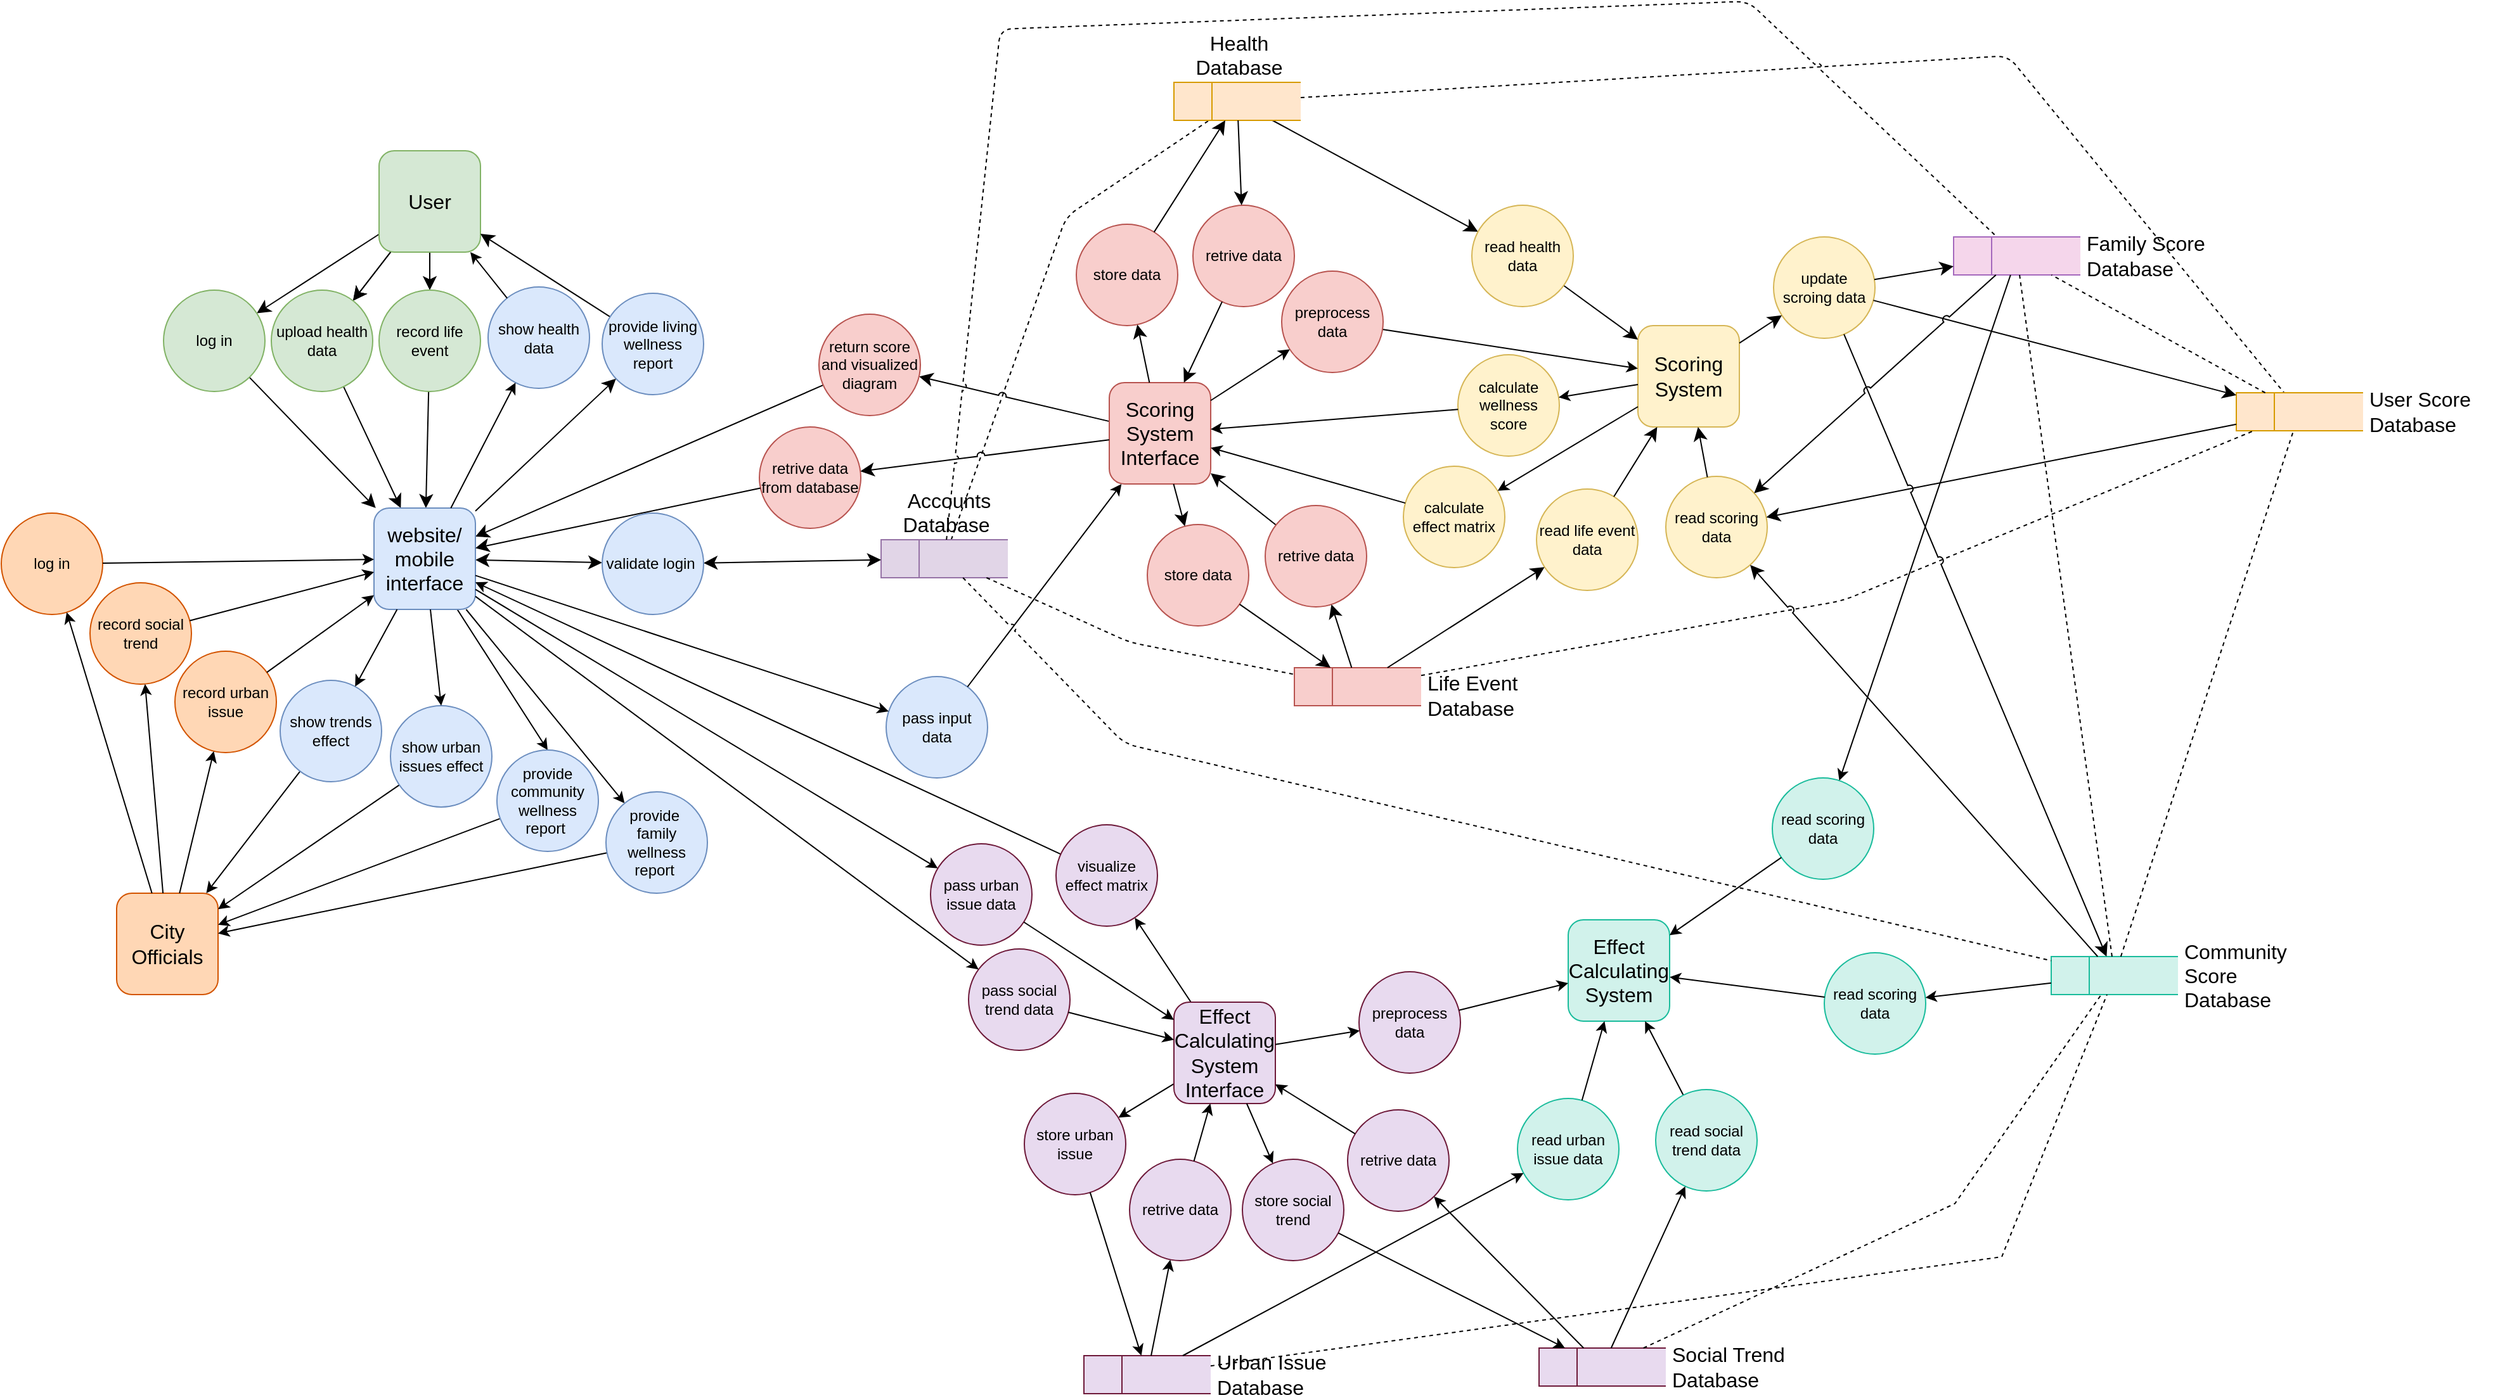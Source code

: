 <mxfile version="24.7.17" pages="2">
  <diagram name="detailed DFD" id="WVXzPFL2b05tTFR0NIl-">
    <mxGraphModel dx="1166" dy="799" grid="0" gridSize="10" guides="1" tooltips="1" connect="1" arrows="1" fold="1" page="0" pageScale="1" pageWidth="1169" pageHeight="827" math="0" shadow="0">
      <root>
        <mxCell id="0" />
        <mxCell id="1" parent="0" />
        <mxCell id="_VqTWJ9UZErcvDfO2zWc-52" style="edgeStyle=none;rounded=1;orthogonalLoop=1;jettySize=auto;html=1;fontSize=12;startSize=8;endSize=8;endArrow=none;endFill=0;dashed=1;jumpStyle=arc;" parent="1" source="_VqTWJ9UZErcvDfO2zWc-30" target="_VqTWJ9UZErcvDfO2zWc-12" edge="1">
          <mxGeometry relative="1" as="geometry">
            <Array as="points">
              <mxPoint x="515" y="124" />
            </Array>
          </mxGeometry>
        </mxCell>
        <mxCell id="_VqTWJ9UZErcvDfO2zWc-68" style="rounded=1;orthogonalLoop=1;jettySize=auto;html=1;fontSize=12;startSize=8;endSize=8;endArrow=none;endFill=0;dashed=1;jumpStyle=arc;" parent="1" source="_VqTWJ9UZErcvDfO2zWc-12" target="_VqTWJ9UZErcvDfO2zWc-22" edge="1">
          <mxGeometry relative="1" as="geometry">
            <Array as="points">
              <mxPoint x="1258" y="-3" />
            </Array>
          </mxGeometry>
        </mxCell>
        <mxCell id="_VqTWJ9UZErcvDfO2zWc-42" style="edgeStyle=none;rounded=0;orthogonalLoop=1;jettySize=auto;html=1;fontSize=12;startSize=8;endSize=8;jumpStyle=arc;" parent="1" source="_VqTWJ9UZErcvDfO2zWc-1" target="_VqTWJ9UZErcvDfO2zWc-17" edge="1">
          <mxGeometry relative="1" as="geometry" />
        </mxCell>
        <mxCell id="_VqTWJ9UZErcvDfO2zWc-44" style="edgeStyle=none;rounded=0;orthogonalLoop=1;jettySize=auto;html=1;fontSize=12;startSize=8;endSize=8;jumpStyle=arc;" parent="1" source="_VqTWJ9UZErcvDfO2zWc-1" target="_VqTWJ9UZErcvDfO2zWc-2" edge="1">
          <mxGeometry relative="1" as="geometry" />
        </mxCell>
        <mxCell id="_VqTWJ9UZErcvDfO2zWc-48" style="edgeStyle=none;rounded=0;orthogonalLoop=1;jettySize=auto;html=1;fontSize=12;startSize=8;endSize=8;jumpStyle=arc;" parent="1" source="_VqTWJ9UZErcvDfO2zWc-1" target="_VqTWJ9UZErcvDfO2zWc-6" edge="1">
          <mxGeometry relative="1" as="geometry" />
        </mxCell>
        <mxCell id="_VqTWJ9UZErcvDfO2zWc-1" value="User" style="whiteSpace=wrap;html=1;aspect=fixed;fontSize=16;rounded=1;fillColor=#d5e8d4;strokeColor=#82b366;" parent="1" vertex="1">
          <mxGeometry x="-27" y="72" width="80" height="80" as="geometry" />
        </mxCell>
        <mxCell id="_VqTWJ9UZErcvDfO2zWc-45" style="edgeStyle=none;rounded=0;orthogonalLoop=1;jettySize=auto;html=1;fontSize=12;startSize=8;endSize=8;jumpStyle=arc;" parent="1" source="_VqTWJ9UZErcvDfO2zWc-2" target="_VqTWJ9UZErcvDfO2zWc-7" edge="1">
          <mxGeometry relative="1" as="geometry" />
        </mxCell>
        <mxCell id="_VqTWJ9UZErcvDfO2zWc-37" style="edgeStyle=none;rounded=0;orthogonalLoop=1;jettySize=auto;html=1;fontSize=12;startSize=8;endSize=8;jumpStyle=arc;" parent="1" source="_VqTWJ9UZErcvDfO2zWc-3" target="_VqTWJ9UZErcvDfO2zWc-4" edge="1">
          <mxGeometry relative="1" as="geometry">
            <mxPoint x="614" y="411.844" as="sourcePoint" />
          </mxGeometry>
        </mxCell>
        <mxCell id="5QwZGKR5vgqe7Sl01Io7-19" style="rounded=0;orthogonalLoop=1;jettySize=auto;html=1;" parent="1" source="py8OLqlaI2a0QM0ZFiUc-132" target="5QwZGKR5vgqe7Sl01Io7-18" edge="1">
          <mxGeometry relative="1" as="geometry" />
        </mxCell>
        <mxCell id="_VqTWJ9UZErcvDfO2zWc-3" value="Scoring System Interface" style="whiteSpace=wrap;html=1;aspect=fixed;fontSize=16;rounded=1;fillColor=#f8cecc;strokeColor=#b85450;" parent="1" vertex="1">
          <mxGeometry x="549" y="255" width="80" height="80" as="geometry" />
        </mxCell>
        <mxCell id="_VqTWJ9UZErcvDfO2zWc-36" style="edgeStyle=none;rounded=0;orthogonalLoop=1;jettySize=auto;html=1;fontSize=12;startSize=8;endSize=8;jumpStyle=arc;" parent="1" source="_VqTWJ9UZErcvDfO2zWc-4" target="_VqTWJ9UZErcvDfO2zWc-7" edge="1">
          <mxGeometry relative="1" as="geometry" />
        </mxCell>
        <mxCell id="_VqTWJ9UZErcvDfO2zWc-4" value="return score and visualized diagram" style="ellipse;whiteSpace=wrap;html=1;aspect=fixed;fontSize=12;fillColor=#f8cecc;strokeColor=#b85450;" parent="1" vertex="1">
          <mxGeometry x="320" y="201" width="80" height="80" as="geometry" />
        </mxCell>
        <mxCell id="_VqTWJ9UZErcvDfO2zWc-46" style="edgeStyle=none;rounded=0;orthogonalLoop=1;jettySize=auto;html=1;fontSize=12;startSize=8;endSize=8;jumpStyle=arc;" parent="1" source="_VqTWJ9UZErcvDfO2zWc-5" target="_VqTWJ9UZErcvDfO2zWc-1" edge="1">
          <mxGeometry relative="1" as="geometry" />
        </mxCell>
        <mxCell id="_VqTWJ9UZErcvDfO2zWc-5" value="provide living wellness report" style="ellipse;whiteSpace=wrap;html=1;aspect=fixed;fontSize=12;fillColor=#dae8fc;strokeColor=#6c8ebf;" parent="1" vertex="1">
          <mxGeometry x="149" y="184.5" width="80" height="80" as="geometry" />
        </mxCell>
        <mxCell id="_VqTWJ9UZErcvDfO2zWc-49" style="edgeStyle=none;rounded=0;orthogonalLoop=1;jettySize=auto;html=1;fontSize=12;startSize=8;endSize=8;jumpStyle=arc;" parent="1" source="_VqTWJ9UZErcvDfO2zWc-6" target="_VqTWJ9UZErcvDfO2zWc-7" edge="1">
          <mxGeometry relative="1" as="geometry" />
        </mxCell>
        <mxCell id="_VqTWJ9UZErcvDfO2zWc-6" value="record life event" style="ellipse;whiteSpace=wrap;html=1;aspect=fixed;fontSize=12;fillColor=#d5e8d4;strokeColor=#82b366;" parent="1" vertex="1">
          <mxGeometry x="-27" y="182" width="80" height="80" as="geometry" />
        </mxCell>
        <mxCell id="_VqTWJ9UZErcvDfO2zWc-35" style="edgeStyle=none;rounded=0;orthogonalLoop=1;jettySize=auto;html=1;fontSize=12;startSize=8;endSize=8;startArrow=classic;startFill=1;jumpStyle=arc;" parent="1" source="_VqTWJ9UZErcvDfO2zWc-7" target="_VqTWJ9UZErcvDfO2zWc-31" edge="1">
          <mxGeometry relative="1" as="geometry" />
        </mxCell>
        <mxCell id="_VqTWJ9UZErcvDfO2zWc-47" style="edgeStyle=none;rounded=0;orthogonalLoop=1;jettySize=auto;html=1;fontSize=12;startSize=8;endSize=8;jumpStyle=arc;" parent="1" source="_VqTWJ9UZErcvDfO2zWc-7" target="_VqTWJ9UZErcvDfO2zWc-5" edge="1">
          <mxGeometry relative="1" as="geometry" />
        </mxCell>
        <mxCell id="5QwZGKR5vgqe7Sl01Io7-3" style="rounded=0;orthogonalLoop=1;jettySize=auto;html=1;entryX=0.5;entryY=0;entryDx=0;entryDy=0;" parent="1" source="_VqTWJ9UZErcvDfO2zWc-7" target="5QwZGKR5vgqe7Sl01Io7-2" edge="1">
          <mxGeometry relative="1" as="geometry" />
        </mxCell>
        <mxCell id="5QwZGKR5vgqe7Sl01Io7-16" style="rounded=0;orthogonalLoop=1;jettySize=auto;html=1;" parent="1" source="_VqTWJ9UZErcvDfO2zWc-7" target="5QwZGKR5vgqe7Sl01Io7-15" edge="1">
          <mxGeometry relative="1" as="geometry" />
        </mxCell>
        <mxCell id="_VqTWJ9UZErcvDfO2zWc-7" value="website/&lt;div&gt;mobile interface&lt;/div&gt;" style="whiteSpace=wrap;html=1;aspect=fixed;fontSize=16;rounded=1;fillColor=#dae8fc;strokeColor=#6c8ebf;" parent="1" vertex="1">
          <mxGeometry x="-31" y="354" width="80" height="80" as="geometry" />
        </mxCell>
        <mxCell id="_VqTWJ9UZErcvDfO2zWc-10" value="Scoring System" style="whiteSpace=wrap;html=1;aspect=fixed;fontSize=16;rounded=1;fillColor=#fff2cc;strokeColor=#d6b656;" parent="1" vertex="1">
          <mxGeometry x="966" y="210" width="80" height="80" as="geometry" />
        </mxCell>
        <mxCell id="_VqTWJ9UZErcvDfO2zWc-63" style="edgeStyle=none;rounded=0;orthogonalLoop=1;jettySize=auto;html=1;fontSize=12;startSize=8;endSize=8;jumpStyle=arc;" parent="1" source="_VqTWJ9UZErcvDfO2zWc-12" target="_VqTWJ9UZErcvDfO2zWc-61" edge="1">
          <mxGeometry relative="1" as="geometry" />
        </mxCell>
        <mxCell id="_VqTWJ9UZErcvDfO2zWc-12" value="Health Database" style="html=1;dashed=0;whiteSpace=wrap;shape=mxgraph.dfd.dataStoreID;align=center;spacingLeft=3;points=[[0,0],[0.5,0],[1,0],[0,0.5],[1,0.5],[0,1],[0.5,1],[1,1]];fontSize=16;labelPosition=center;verticalLabelPosition=top;verticalAlign=bottom;fillColor=#ffe6cc;strokeColor=#d79b00;" parent="1" vertex="1">
          <mxGeometry x="600" y="18" width="100" height="30" as="geometry" />
        </mxCell>
        <mxCell id="_VqTWJ9UZErcvDfO2zWc-43" style="edgeStyle=none;rounded=0;orthogonalLoop=1;jettySize=auto;html=1;fontSize=12;startSize=8;endSize=8;jumpStyle=arc;" parent="1" source="_VqTWJ9UZErcvDfO2zWc-17" target="_VqTWJ9UZErcvDfO2zWc-7" edge="1">
          <mxGeometry relative="1" as="geometry" />
        </mxCell>
        <mxCell id="_VqTWJ9UZErcvDfO2zWc-17" value="log in" style="ellipse;whiteSpace=wrap;html=1;aspect=fixed;fontSize=12;fillColor=#d5e8d4;strokeColor=#82b366;" parent="1" vertex="1">
          <mxGeometry x="-197" y="182" width="80" height="80" as="geometry" />
        </mxCell>
        <mxCell id="_VqTWJ9UZErcvDfO2zWc-22" value="User Score Database" style="html=1;dashed=0;whiteSpace=wrap;shape=mxgraph.dfd.dataStoreID;align=left;spacingLeft=3;points=[[0,0],[0.5,0],[1,0],[0,0.5],[1,0.5],[0,1],[0.5,1],[1,1]];fontSize=16;labelPosition=right;verticalLabelPosition=middle;verticalAlign=middle;fillColor=#ffe6cc;strokeColor=#d79b00;" parent="1" vertex="1">
          <mxGeometry x="1438" y="263" width="100" height="30" as="geometry" />
        </mxCell>
        <mxCell id="_VqTWJ9UZErcvDfO2zWc-30" value="&amp;nbsp;&lt;span style=&quot;background-color: initial;&quot;&gt;Accounts Database&lt;/span&gt;" style="html=1;dashed=0;whiteSpace=wrap;shape=mxgraph.dfd.dataStoreID;align=center;spacingLeft=3;points=[[0,0],[0.5,0],[1,0],[0,0.5],[1,0.5],[0,1],[0.5,1],[1,1]];fontSize=16;labelPosition=center;verticalLabelPosition=top;verticalAlign=bottom;fillColor=#e1d5e7;strokeColor=#9673a6;" parent="1" vertex="1">
          <mxGeometry x="369" y="379" width="100" height="30" as="geometry" />
        </mxCell>
        <mxCell id="_VqTWJ9UZErcvDfO2zWc-34" style="edgeStyle=none;rounded=0;orthogonalLoop=1;jettySize=auto;html=1;fontSize=12;startSize=8;endSize=8;startArrow=classic;startFill=1;jumpStyle=arc;" parent="1" source="_VqTWJ9UZErcvDfO2zWc-31" target="_VqTWJ9UZErcvDfO2zWc-30" edge="1">
          <mxGeometry relative="1" as="geometry" />
        </mxCell>
        <mxCell id="_VqTWJ9UZErcvDfO2zWc-31" value="validate login&amp;nbsp;" style="ellipse;whiteSpace=wrap;html=1;aspect=fixed;fontSize=12;fillColor=#dae8fc;strokeColor=#6c8ebf;" parent="1" vertex="1">
          <mxGeometry x="149" y="358" width="80" height="80" as="geometry" />
        </mxCell>
        <mxCell id="_VqTWJ9UZErcvDfO2zWc-64" style="edgeStyle=none;rounded=0;orthogonalLoop=1;jettySize=auto;html=1;fontSize=12;startSize=8;endSize=8;jumpStyle=arc;" parent="1" source="_VqTWJ9UZErcvDfO2zWc-61" target="_VqTWJ9UZErcvDfO2zWc-10" edge="1">
          <mxGeometry relative="1" as="geometry" />
        </mxCell>
        <mxCell id="_VqTWJ9UZErcvDfO2zWc-61" value="read health data" style="ellipse;whiteSpace=wrap;html=1;aspect=fixed;fontSize=12;fillColor=#fff2cc;strokeColor=#d6b656;" parent="1" vertex="1">
          <mxGeometry x="835" y="115" width="80" height="80" as="geometry" />
        </mxCell>
        <mxCell id="5QwZGKR5vgqe7Sl01Io7-1" value="City Officials" style="whiteSpace=wrap;html=1;aspect=fixed;fontSize=16;rounded=1;fillColor=#ffd7b5;strokeColor=#d35400;" parent="1" vertex="1">
          <mxGeometry x="-234" y="658" width="80" height="80" as="geometry" />
        </mxCell>
        <mxCell id="5QwZGKR5vgqe7Sl01Io7-4" style="rounded=0;orthogonalLoop=1;jettySize=auto;html=1;" parent="1" source="5QwZGKR5vgqe7Sl01Io7-2" target="5QwZGKR5vgqe7Sl01Io7-1" edge="1">
          <mxGeometry relative="1" as="geometry" />
        </mxCell>
        <mxCell id="5QwZGKR5vgqe7Sl01Io7-2" value="provide community wellness report&amp;nbsp;" style="ellipse;whiteSpace=wrap;html=1;aspect=fixed;fontSize=12;fillColor=#dae8fc;strokeColor=#6c8ebf;" parent="1" vertex="1">
          <mxGeometry x="66" y="545" width="80" height="80" as="geometry" />
        </mxCell>
        <mxCell id="5QwZGKR5vgqe7Sl01Io7-10" style="rounded=0;orthogonalLoop=1;jettySize=auto;html=1;" parent="1" source="5QwZGKR5vgqe7Sl01Io7-5" target="5QwZGKR5vgqe7Sl01Io7-1" edge="1">
          <mxGeometry relative="1" as="geometry" />
        </mxCell>
        <mxCell id="5QwZGKR5vgqe7Sl01Io7-5" value="show urban issues effect" style="ellipse;whiteSpace=wrap;html=1;aspect=fixed;fontSize=12;fillColor=#dae8fc;strokeColor=#6c8ebf;" parent="1" vertex="1">
          <mxGeometry x="-18" y="510" width="80" height="80" as="geometry" />
        </mxCell>
        <mxCell id="5QwZGKR5vgqe7Sl01Io7-9" style="rounded=0;orthogonalLoop=1;jettySize=auto;html=1;" parent="1" source="5QwZGKR5vgqe7Sl01Io7-6" target="5QwZGKR5vgqe7Sl01Io7-1" edge="1">
          <mxGeometry relative="1" as="geometry" />
        </mxCell>
        <mxCell id="5QwZGKR5vgqe7Sl01Io7-6" value="show trends effect" style="ellipse;whiteSpace=wrap;html=1;aspect=fixed;fontSize=12;fillColor=#dae8fc;strokeColor=#6c8ebf;" parent="1" vertex="1">
          <mxGeometry x="-105" y="490" width="80" height="80" as="geometry" />
        </mxCell>
        <mxCell id="5QwZGKR5vgqe7Sl01Io7-7" style="rounded=0;orthogonalLoop=1;jettySize=auto;html=1;" parent="1" source="_VqTWJ9UZErcvDfO2zWc-7" target="5QwZGKR5vgqe7Sl01Io7-6" edge="1">
          <mxGeometry relative="1" as="geometry">
            <mxPoint x="198" y="568" as="targetPoint" />
          </mxGeometry>
        </mxCell>
        <mxCell id="5QwZGKR5vgqe7Sl01Io7-8" style="rounded=0;orthogonalLoop=1;jettySize=auto;html=1;entryX=0.5;entryY=0;entryDx=0;entryDy=0;" parent="1" source="_VqTWJ9UZErcvDfO2zWc-7" target="5QwZGKR5vgqe7Sl01Io7-5" edge="1">
          <mxGeometry relative="1" as="geometry" />
        </mxCell>
        <mxCell id="5QwZGKR5vgqe7Sl01Io7-11" value="show health data" style="ellipse;whiteSpace=wrap;html=1;aspect=fixed;fontSize=12;fillColor=#dae8fc;strokeColor=#6c8ebf;" parent="1" vertex="1">
          <mxGeometry x="59" y="179.5" width="80" height="80" as="geometry" />
        </mxCell>
        <mxCell id="5QwZGKR5vgqe7Sl01Io7-12" style="rounded=0;orthogonalLoop=1;jettySize=auto;html=1;" parent="1" source="_VqTWJ9UZErcvDfO2zWc-7" target="5QwZGKR5vgqe7Sl01Io7-11" edge="1">
          <mxGeometry relative="1" as="geometry" />
        </mxCell>
        <mxCell id="5QwZGKR5vgqe7Sl01Io7-13" style="rounded=0;orthogonalLoop=1;jettySize=auto;html=1;" parent="1" source="5QwZGKR5vgqe7Sl01Io7-11" target="_VqTWJ9UZErcvDfO2zWc-1" edge="1">
          <mxGeometry relative="1" as="geometry" />
        </mxCell>
        <mxCell id="5QwZGKR5vgqe7Sl01Io7-17" style="rounded=0;orthogonalLoop=1;jettySize=auto;html=1;" parent="1" source="5QwZGKR5vgqe7Sl01Io7-15" target="5QwZGKR5vgqe7Sl01Io7-1" edge="1">
          <mxGeometry relative="1" as="geometry" />
        </mxCell>
        <mxCell id="5QwZGKR5vgqe7Sl01Io7-15" value="provide&amp;nbsp;&lt;div&gt;family wellness report&amp;nbsp;&lt;/div&gt;" style="ellipse;whiteSpace=wrap;html=1;aspect=fixed;fontSize=12;fillColor=#dae8fc;strokeColor=#6c8ebf;" parent="1" vertex="1">
          <mxGeometry x="152" y="578" width="80" height="80" as="geometry" />
        </mxCell>
        <mxCell id="5QwZGKR5vgqe7Sl01Io7-20" style="rounded=0;orthogonalLoop=1;jettySize=auto;html=1;" parent="1" source="5QwZGKR5vgqe7Sl01Io7-18" target="_VqTWJ9UZErcvDfO2zWc-7" edge="1">
          <mxGeometry relative="1" as="geometry" />
        </mxCell>
        <mxCell id="5QwZGKR5vgqe7Sl01Io7-18" value="visualize effect matrix" style="ellipse;whiteSpace=wrap;html=1;aspect=fixed;fontSize=12;fillColor=#e8daef;strokeColor=#6e1a3a;" parent="1" vertex="1">
          <mxGeometry x="507" y="604" width="80" height="80" as="geometry" />
        </mxCell>
        <mxCell id="py8OLqlaI2a0QM0ZFiUc-1" value="Life Event Database" style="html=1;dashed=0;whiteSpace=wrap;shape=mxgraph.dfd.dataStoreID;align=left;spacingLeft=3;points=[[0,0],[0.5,0],[1,0],[0,0.5],[1,0.5],[0,1],[0.5,1],[1,1]];fontSize=16;labelPosition=right;verticalLabelPosition=middle;verticalAlign=middlefillColor=#f8cecc;fillColor=#f8cecc;strokeColor=#b85450;" vertex="1" parent="1">
          <mxGeometry x="695" y="480" width="100" height="30" as="geometry" />
        </mxCell>
        <mxCell id="py8OLqlaI2a0QM0ZFiUc-5" value="read life event data" style="ellipse;whiteSpace=wrap;html=1;aspect=fixed;fontSize=12;fillColor=#fff2cc;strokeColor=#d6b656;" vertex="1" parent="1">
          <mxGeometry x="886" y="339" width="80" height="80" as="geometry" />
        </mxCell>
        <mxCell id="py8OLqlaI2a0QM0ZFiUc-10" style="rounded=1;orthogonalLoop=1;jettySize=auto;html=1;fontSize=12;startSize=8;endSize=8;endArrow=none;endFill=0;dashed=1;jumpStyle=arc;" edge="1" parent="1" source="py8OLqlaI2a0QM0ZFiUc-1" target="_VqTWJ9UZErcvDfO2zWc-22">
          <mxGeometry relative="1" as="geometry">
            <mxPoint x="473" y="68" as="sourcePoint" />
            <mxPoint x="1057" y="132" as="targetPoint" />
            <Array as="points">
              <mxPoint x="1128" y="427" />
            </Array>
          </mxGeometry>
        </mxCell>
        <mxCell id="py8OLqlaI2a0QM0ZFiUc-13" style="edgeStyle=none;rounded=1;orthogonalLoop=1;jettySize=auto;html=1;fontSize=12;startSize=8;endSize=8;endArrow=none;endFill=0;dashed=1;jumpStyle=arc;" edge="1" parent="1" source="_VqTWJ9UZErcvDfO2zWc-30" target="py8OLqlaI2a0QM0ZFiUc-1">
          <mxGeometry relative="1" as="geometry">
            <mxPoint x="577" y="288" as="sourcePoint" />
            <mxPoint x="732" y="223" as="targetPoint" />
            <Array as="points">
              <mxPoint x="565" y="460" />
            </Array>
          </mxGeometry>
        </mxCell>
        <mxCell id="py8OLqlaI2a0QM0ZFiUc-20" style="rounded=0;orthogonalLoop=1;jettySize=auto;html=1;" edge="1" parent="1" source="py8OLqlaI2a0QM0ZFiUc-18" target="_VqTWJ9UZErcvDfO2zWc-10">
          <mxGeometry relative="1" as="geometry">
            <mxPoint x="877" y="299.901" as="targetPoint" />
          </mxGeometry>
        </mxCell>
        <mxCell id="py8OLqlaI2a0QM0ZFiUc-18" value="preprocess data" style="ellipse;whiteSpace=wrap;html=1;aspect=fixed;fontSize=12;fillColor=#f8cecc;strokeColor=#b85450;" vertex="1" parent="1">
          <mxGeometry x="685" y="167" width="80" height="80" as="geometry" />
        </mxCell>
        <mxCell id="py8OLqlaI2a0QM0ZFiUc-19" style="rounded=0;orthogonalLoop=1;jettySize=auto;html=1;" edge="1" parent="1" source="_VqTWJ9UZErcvDfO2zWc-3" target="py8OLqlaI2a0QM0ZFiUc-18">
          <mxGeometry relative="1" as="geometry">
            <mxPoint x="794" y="178" as="sourcePoint" />
            <mxPoint x="1204" y="444" as="targetPoint" />
          </mxGeometry>
        </mxCell>
        <mxCell id="py8OLqlaI2a0QM0ZFiUc-26" style="edgeStyle=none;rounded=0;orthogonalLoop=1;jettySize=auto;html=1;fontSize=12;startSize=8;endSize=8;jumpStyle=arc;" edge="1" parent="1" source="py8OLqlaI2a0QM0ZFiUc-1" target="py8OLqlaI2a0QM0ZFiUc-5">
          <mxGeometry relative="1" as="geometry">
            <mxPoint x="1008" y="58" as="sourcePoint" />
            <mxPoint x="1090" y="232" as="targetPoint" />
          </mxGeometry>
        </mxCell>
        <mxCell id="py8OLqlaI2a0QM0ZFiUc-27" style="edgeStyle=none;rounded=0;orthogonalLoop=1;jettySize=auto;html=1;fontSize=12;startSize=8;endSize=8;jumpStyle=arc;" edge="1" parent="1" source="py8OLqlaI2a0QM0ZFiUc-5" target="_VqTWJ9UZErcvDfO2zWc-10">
          <mxGeometry relative="1" as="geometry">
            <mxPoint x="900" y="47" as="sourcePoint" />
            <mxPoint x="1072" y="232" as="targetPoint" />
          </mxGeometry>
        </mxCell>
        <mxCell id="py8OLqlaI2a0QM0ZFiUc-29" value="calculate&lt;div&gt;wellness score&lt;/div&gt;" style="ellipse;whiteSpace=wrap;html=1;aspect=fixed;fontSize=12;fillColor=#fff2cc;strokeColor=#d6b656;" vertex="1" parent="1">
          <mxGeometry x="824" y="233" width="80" height="80" as="geometry" />
        </mxCell>
        <mxCell id="py8OLqlaI2a0QM0ZFiUc-30" value="calculate effect matrix" style="ellipse;whiteSpace=wrap;html=1;aspect=fixed;fontSize=12;fillColor=#fff2cc;strokeColor=#d6b656;" vertex="1" parent="1">
          <mxGeometry x="781" y="321" width="80" height="80" as="geometry" />
        </mxCell>
        <mxCell id="py8OLqlaI2a0QM0ZFiUc-38" style="rounded=0;orthogonalLoop=1;jettySize=auto;html=1;" edge="1" parent="1" source="_VqTWJ9UZErcvDfO2zWc-10" target="py8OLqlaI2a0QM0ZFiUc-30">
          <mxGeometry relative="1" as="geometry">
            <mxPoint x="1039" y="362" as="sourcePoint" />
            <mxPoint x="977" y="350" as="targetPoint" />
          </mxGeometry>
        </mxCell>
        <mxCell id="py8OLqlaI2a0QM0ZFiUc-39" style="rounded=0;orthogonalLoop=1;jettySize=auto;html=1;" edge="1" parent="1" source="_VqTWJ9UZErcvDfO2zWc-10" target="py8OLqlaI2a0QM0ZFiUc-29">
          <mxGeometry relative="1" as="geometry">
            <mxPoint x="1183" y="353" as="sourcePoint" />
            <mxPoint x="1099" y="421" as="targetPoint" />
          </mxGeometry>
        </mxCell>
        <mxCell id="py8OLqlaI2a0QM0ZFiUc-41" style="edgeStyle=none;rounded=0;orthogonalLoop=1;jettySize=auto;html=1;fontSize=12;startSize=8;endSize=8;jumpStyle=arc;" edge="1" parent="1" source="py8OLqlaI2a0QM0ZFiUc-71" target="_VqTWJ9UZErcvDfO2zWc-3">
          <mxGeometry relative="1" as="geometry">
            <mxPoint x="796" y="88" as="sourcePoint" />
            <mxPoint x="968" y="59" as="targetPoint" />
          </mxGeometry>
        </mxCell>
        <mxCell id="py8OLqlaI2a0QM0ZFiUc-44" value="retrive data from database" style="ellipse;whiteSpace=wrap;html=1;aspect=fixed;fontSize=12;fillColor=#f8cecc;strokeColor=#b85450;" vertex="1" parent="1">
          <mxGeometry x="273" y="290" width="80" height="80" as="geometry" />
        </mxCell>
        <mxCell id="py8OLqlaI2a0QM0ZFiUc-46" style="edgeStyle=none;rounded=0;orthogonalLoop=1;jettySize=auto;html=1;fontSize=12;startSize=8;endSize=8;jumpStyle=arc;" edge="1" parent="1" source="_VqTWJ9UZErcvDfO2zWc-3" target="py8OLqlaI2a0QM0ZFiUc-44">
          <mxGeometry relative="1" as="geometry">
            <mxPoint x="632.989" y="390" as="sourcePoint" />
            <mxPoint x="571" y="408" as="targetPoint" />
          </mxGeometry>
        </mxCell>
        <mxCell id="py8OLqlaI2a0QM0ZFiUc-47" style="edgeStyle=none;rounded=0;orthogonalLoop=1;jettySize=auto;html=1;fontSize=12;startSize=8;endSize=8;jumpStyle=arc;" edge="1" parent="1" source="py8OLqlaI2a0QM0ZFiUc-44" target="_VqTWJ9UZErcvDfO2zWc-7">
          <mxGeometry relative="1" as="geometry">
            <mxPoint x="602" y="443" as="sourcePoint" />
            <mxPoint x="581" y="395" as="targetPoint" />
          </mxGeometry>
        </mxCell>
        <mxCell id="py8OLqlaI2a0QM0ZFiUc-55" value="pass input data" style="ellipse;whiteSpace=wrap;html=1;aspect=fixed;fontSize=12;fillColor=#dae8fc;strokeColor=#6c8ebf;" vertex="1" parent="1">
          <mxGeometry x="373" y="487" width="80" height="80" as="geometry" />
        </mxCell>
        <mxCell id="py8OLqlaI2a0QM0ZFiUc-56" style="rounded=0;orthogonalLoop=1;jettySize=auto;html=1;" edge="1" parent="1" source="_VqTWJ9UZErcvDfO2zWc-7" target="py8OLqlaI2a0QM0ZFiUc-55">
          <mxGeometry relative="1" as="geometry">
            <mxPoint x="17" y="466" as="sourcePoint" />
            <mxPoint x="-2" y="683" as="targetPoint" />
          </mxGeometry>
        </mxCell>
        <mxCell id="py8OLqlaI2a0QM0ZFiUc-57" style="rounded=0;orthogonalLoop=1;jettySize=auto;html=1;" edge="1" parent="1" source="py8OLqlaI2a0QM0ZFiUc-55" target="_VqTWJ9UZErcvDfO2zWc-3">
          <mxGeometry relative="1" as="geometry">
            <mxPoint x="373" y="618" as="sourcePoint" />
            <mxPoint x="280" y="535" as="targetPoint" />
          </mxGeometry>
        </mxCell>
        <mxCell id="py8OLqlaI2a0QM0ZFiUc-60" value="read scoring data" style="ellipse;whiteSpace=wrap;html=1;aspect=fixed;fontSize=12;fillColor=#fff2cc;strokeColor=#d6b656;" vertex="1" parent="1">
          <mxGeometry x="988" y="329" width="80" height="80" as="geometry" />
        </mxCell>
        <mxCell id="py8OLqlaI2a0QM0ZFiUc-62" value="store data" style="ellipse;whiteSpace=wrap;html=1;aspect=fixed;fontSize=12;fillColor=#f8cecc;strokeColor=#b85450;" vertex="1" parent="1">
          <mxGeometry x="579" y="367" width="80" height="80" as="geometry" />
        </mxCell>
        <mxCell id="py8OLqlaI2a0QM0ZFiUc-63" style="edgeStyle=none;rounded=0;orthogonalLoop=1;jettySize=auto;html=1;fontSize=12;startSize=8;endSize=8;jumpStyle=arc;" edge="1" parent="1" source="_VqTWJ9UZErcvDfO2zWc-3" target="py8OLqlaI2a0QM0ZFiUc-62">
          <mxGeometry relative="1" as="geometry">
            <mxPoint x="860" y="26" as="sourcePoint" />
            <mxPoint x="631" y="243" as="targetPoint" />
          </mxGeometry>
        </mxCell>
        <mxCell id="py8OLqlaI2a0QM0ZFiUc-64" value="store data" style="ellipse;whiteSpace=wrap;html=1;aspect=fixed;fontSize=12;fillColor=#f8cecc;strokeColor=#b85450;" vertex="1" parent="1">
          <mxGeometry x="523" y="130" width="80" height="80" as="geometry" />
        </mxCell>
        <mxCell id="py8OLqlaI2a0QM0ZFiUc-65" style="edgeStyle=none;rounded=0;orthogonalLoop=1;jettySize=auto;html=1;fontSize=12;startSize=8;endSize=8;jumpStyle=arc;" edge="1" parent="1" source="_VqTWJ9UZErcvDfO2zWc-3" target="py8OLqlaI2a0QM0ZFiUc-64">
          <mxGeometry relative="1" as="geometry">
            <mxPoint x="625" y="321" as="sourcePoint" />
            <mxPoint x="762" y="482" as="targetPoint" />
          </mxGeometry>
        </mxCell>
        <mxCell id="py8OLqlaI2a0QM0ZFiUc-67" style="edgeStyle=none;rounded=0;orthogonalLoop=1;jettySize=auto;html=1;fontSize=12;startSize=8;endSize=8;jumpStyle=arc;" edge="1" parent="1" source="py8OLqlaI2a0QM0ZFiUc-64" target="_VqTWJ9UZErcvDfO2zWc-12">
          <mxGeometry relative="1" as="geometry">
            <mxPoint x="631" y="258" as="sourcePoint" />
            <mxPoint x="771" y="175" as="targetPoint" />
          </mxGeometry>
        </mxCell>
        <mxCell id="py8OLqlaI2a0QM0ZFiUc-68" value="retrive data" style="ellipse;whiteSpace=wrap;html=1;aspect=fixed;fontSize=12;fillColor=#f8cecc;strokeColor=#b85450;" vertex="1" parent="1">
          <mxGeometry x="615" y="115" width="80" height="80" as="geometry" />
        </mxCell>
        <mxCell id="py8OLqlaI2a0QM0ZFiUc-69" style="edgeStyle=none;rounded=0;orthogonalLoop=1;jettySize=auto;html=1;fontSize=12;startSize=8;endSize=8;jumpStyle=arc;" edge="1" parent="1" source="py8OLqlaI2a0QM0ZFiUc-68" target="_VqTWJ9UZErcvDfO2zWc-3">
          <mxGeometry relative="1" as="geometry">
            <mxPoint x="601" y="241" as="sourcePoint" />
            <mxPoint x="841" y="167" as="targetPoint" />
          </mxGeometry>
        </mxCell>
        <mxCell id="py8OLqlaI2a0QM0ZFiUc-70" style="edgeStyle=none;rounded=0;orthogonalLoop=1;jettySize=auto;html=1;fontSize=12;startSize=8;endSize=8;jumpStyle=arc;" edge="1" parent="1" source="_VqTWJ9UZErcvDfO2zWc-12" target="py8OLqlaI2a0QM0ZFiUc-68">
          <mxGeometry relative="1" as="geometry">
            <mxPoint x="684" y="198" as="sourcePoint" />
            <mxPoint x="862" y="136" as="targetPoint" />
          </mxGeometry>
        </mxCell>
        <mxCell id="py8OLqlaI2a0QM0ZFiUc-71" value="retrive data" style="ellipse;whiteSpace=wrap;html=1;aspect=fixed;fontSize=12;fillColor=#f8cecc;strokeColor=#b85450;" vertex="1" parent="1">
          <mxGeometry x="672" y="352" width="80" height="80" as="geometry" />
        </mxCell>
        <mxCell id="py8OLqlaI2a0QM0ZFiUc-72" style="edgeStyle=none;rounded=0;orthogonalLoop=1;jettySize=auto;html=1;fontSize=12;startSize=8;endSize=8;jumpStyle=arc;" edge="1" parent="1" source="py8OLqlaI2a0QM0ZFiUc-62" target="py8OLqlaI2a0QM0ZFiUc-1">
          <mxGeometry relative="1" as="geometry">
            <mxPoint x="595" y="321" as="sourcePoint" />
            <mxPoint x="618" y="520" as="targetPoint" />
          </mxGeometry>
        </mxCell>
        <mxCell id="py8OLqlaI2a0QM0ZFiUc-73" style="edgeStyle=none;rounded=0;orthogonalLoop=1;jettySize=auto;html=1;fontSize=12;startSize=8;endSize=8;jumpStyle=arc;" edge="1" parent="1" source="py8OLqlaI2a0QM0ZFiUc-1" target="py8OLqlaI2a0QM0ZFiUc-71">
          <mxGeometry relative="1" as="geometry">
            <mxPoint x="798" y="475" as="sourcePoint" />
            <mxPoint x="618" y="520" as="targetPoint" />
          </mxGeometry>
        </mxCell>
        <mxCell id="py8OLqlaI2a0QM0ZFiUc-74" style="rounded=0;orthogonalLoop=1;jettySize=auto;html=1;" edge="1" parent="1" source="py8OLqlaI2a0QM0ZFiUc-30" target="_VqTWJ9UZErcvDfO2zWc-3">
          <mxGeometry relative="1" as="geometry">
            <mxPoint x="955" y="289" as="sourcePoint" />
            <mxPoint x="815" y="352" as="targetPoint" />
          </mxGeometry>
        </mxCell>
        <mxCell id="py8OLqlaI2a0QM0ZFiUc-75" style="rounded=0;orthogonalLoop=1;jettySize=auto;html=1;" edge="1" parent="1" source="py8OLqlaI2a0QM0ZFiUc-29" target="_VqTWJ9UZErcvDfO2zWc-3">
          <mxGeometry relative="1" as="geometry">
            <mxPoint x="965" y="299" as="sourcePoint" />
            <mxPoint x="825" y="362" as="targetPoint" />
          </mxGeometry>
        </mxCell>
        <mxCell id="py8OLqlaI2a0QM0ZFiUc-76" value="update scroing data" style="ellipse;whiteSpace=wrap;html=1;aspect=fixed;fontSize=12;fillColor=#fff2cc;strokeColor=#d6b656;" vertex="1" parent="1">
          <mxGeometry x="1073" y="140" width="80" height="80" as="geometry" />
        </mxCell>
        <mxCell id="py8OLqlaI2a0QM0ZFiUc-77" style="edgeStyle=none;rounded=0;orthogonalLoop=1;jettySize=auto;html=1;fontSize=12;startSize=8;endSize=8;jumpStyle=arc;" edge="1" parent="1" source="py8OLqlaI2a0QM0ZFiUc-60" target="_VqTWJ9UZErcvDfO2zWc-10">
          <mxGeometry relative="1" as="geometry">
            <mxPoint x="979" y="375" as="sourcePoint" />
            <mxPoint x="955" y="309" as="targetPoint" />
          </mxGeometry>
        </mxCell>
        <mxCell id="py8OLqlaI2a0QM0ZFiUc-79" style="edgeStyle=none;rounded=0;orthogonalLoop=1;jettySize=auto;html=1;fontSize=12;startSize=8;endSize=8;jumpStyle=arc;" edge="1" parent="1" source="py8OLqlaI2a0QM0ZFiUc-76" target="_VqTWJ9UZErcvDfO2zWc-22">
          <mxGeometry relative="1" as="geometry">
            <mxPoint x="1170" y="356" as="sourcePoint" />
            <mxPoint x="1419" y="326" as="targetPoint" />
          </mxGeometry>
        </mxCell>
        <mxCell id="py8OLqlaI2a0QM0ZFiUc-78" style="edgeStyle=none;rounded=0;orthogonalLoop=1;jettySize=auto;html=1;fontSize=12;startSize=8;endSize=8;jumpStyle=arc;" edge="1" parent="1" source="_VqTWJ9UZErcvDfO2zWc-22" target="py8OLqlaI2a0QM0ZFiUc-60">
          <mxGeometry relative="1" as="geometry">
            <mxPoint x="1133" y="363" as="sourcePoint" />
            <mxPoint x="1306" y="310" as="targetPoint" />
          </mxGeometry>
        </mxCell>
        <mxCell id="py8OLqlaI2a0QM0ZFiUc-81" style="edgeStyle=none;rounded=0;orthogonalLoop=1;jettySize=auto;html=1;fontSize=12;startSize=8;endSize=8;jumpStyle=arc;" edge="1" parent="1" source="_VqTWJ9UZErcvDfO2zWc-10" target="py8OLqlaI2a0QM0ZFiUc-76">
          <mxGeometry relative="1" as="geometry">
            <mxPoint x="1035" y="298" as="sourcePoint" />
            <mxPoint x="1097" y="339" as="targetPoint" />
          </mxGeometry>
        </mxCell>
        <mxCell id="py8OLqlaI2a0QM0ZFiUc-82" value="" style="edgeStyle=none;rounded=0;orthogonalLoop=1;jettySize=auto;html=1;fontSize=12;startSize=8;endSize=8;jumpStyle=arc;" edge="1" parent="1" source="_VqTWJ9UZErcvDfO2zWc-1" target="_VqTWJ9UZErcvDfO2zWc-2">
          <mxGeometry relative="1" as="geometry">
            <mxPoint x="-16" y="152" as="sourcePoint" />
            <mxPoint x="-167" y="361" as="targetPoint" />
          </mxGeometry>
        </mxCell>
        <mxCell id="_VqTWJ9UZErcvDfO2zWc-2" value="upload health data" style="ellipse;whiteSpace=wrap;html=1;aspect=fixed;fontSize=12;fillColor=#d5e8d4;strokeColor=#82b366;" parent="1" vertex="1">
          <mxGeometry x="-112" y="182" width="80" height="80" as="geometry" />
        </mxCell>
        <mxCell id="py8OLqlaI2a0QM0ZFiUc-83" value="Family Score Database" style="html=1;dashed=0;whiteSpace=wrap;shape=mxgraph.dfd.dataStoreID;align=left;spacingLeft=3;points=[[0,0],[0.5,0],[1,0],[0,0.5],[1,0.5],[0,1],[0.5,1],[1,1]];fontSize=16;labelPosition=right;verticalLabelPosition=middle;verticalAlign=middle;fillColor=#f5d6eb;strokeColor=#a569bd;" vertex="1" parent="1">
          <mxGeometry x="1215" y="140" width="100" height="30" as="geometry" />
        </mxCell>
        <mxCell id="py8OLqlaI2a0QM0ZFiUc-84" value="Community Score Database" style="html=1;dashed=0;whiteSpace=wrap;shape=mxgraph.dfd.dataStoreID;align=left;spacingLeft=3;points=[[0,0],[0.5,0],[1,0],[0,0.5],[1,0.5],[0,1],[0.5,1],[1,1]];fontSize=16;labelPosition=right;verticalLabelPosition=middle;verticalAlign=middle;fillColor=#d1f2eb;strokeColor=#1abc9c;" vertex="1" parent="1">
          <mxGeometry x="1292" y="708" width="100" height="30" as="geometry" />
        </mxCell>
        <mxCell id="py8OLqlaI2a0QM0ZFiUc-86" style="edgeStyle=none;rounded=1;orthogonalLoop=1;jettySize=auto;html=1;fontSize=12;startSize=8;endSize=8;endArrow=none;endFill=0;dashed=1;jumpStyle=arc;" edge="1" parent="1" source="_VqTWJ9UZErcvDfO2zWc-30" target="py8OLqlaI2a0QM0ZFiUc-83">
          <mxGeometry relative="1" as="geometry">
            <mxPoint x="477" y="460" as="sourcePoint" />
            <mxPoint x="669" y="682" as="targetPoint" />
            <Array as="points">
              <mxPoint x="463" y="-24" />
              <mxPoint x="1053" y="-46" />
            </Array>
          </mxGeometry>
        </mxCell>
        <mxCell id="py8OLqlaI2a0QM0ZFiUc-85" style="edgeStyle=none;rounded=1;orthogonalLoop=1;jettySize=auto;html=1;fontSize=12;startSize=8;endSize=8;endArrow=none;endFill=0;dashed=1;jumpStyle=arc;" edge="1" parent="1" source="_VqTWJ9UZErcvDfO2zWc-30" target="py8OLqlaI2a0QM0ZFiUc-84">
          <mxGeometry relative="1" as="geometry">
            <mxPoint x="475" y="460" as="sourcePoint" />
            <mxPoint x="526" y="720" as="targetPoint" />
            <Array as="points">
              <mxPoint x="561" y="540" />
            </Array>
          </mxGeometry>
        </mxCell>
        <mxCell id="py8OLqlaI2a0QM0ZFiUc-90" value="" style="endArrow=none;dashed=1;html=1;rounded=0;" edge="1" parent="1" source="py8OLqlaI2a0QM0ZFiUc-84" target="py8OLqlaI2a0QM0ZFiUc-83">
          <mxGeometry width="50" height="50" relative="1" as="geometry">
            <mxPoint x="1396" y="276" as="sourcePoint" />
            <mxPoint x="1446" y="226" as="targetPoint" />
          </mxGeometry>
        </mxCell>
        <mxCell id="py8OLqlaI2a0QM0ZFiUc-91" value="" style="endArrow=none;dashed=1;html=1;rounded=0;" edge="1" parent="1" source="_VqTWJ9UZErcvDfO2zWc-22" target="py8OLqlaI2a0QM0ZFiUc-83">
          <mxGeometry width="50" height="50" relative="1" as="geometry">
            <mxPoint x="1275" y="359" as="sourcePoint" />
            <mxPoint x="1275" y="180" as="targetPoint" />
          </mxGeometry>
        </mxCell>
        <mxCell id="py8OLqlaI2a0QM0ZFiUc-92" value="" style="endArrow=none;dashed=1;html=1;rounded=0;" edge="1" parent="1" source="py8OLqlaI2a0QM0ZFiUc-84" target="_VqTWJ9UZErcvDfO2zWc-22">
          <mxGeometry width="50" height="50" relative="1" as="geometry">
            <mxPoint x="1285" y="369" as="sourcePoint" />
            <mxPoint x="1285" y="190" as="targetPoint" />
          </mxGeometry>
        </mxCell>
        <mxCell id="py8OLqlaI2a0QM0ZFiUc-93" style="edgeStyle=none;rounded=0;orthogonalLoop=1;jettySize=auto;html=1;fontSize=12;startSize=8;endSize=8;jumpStyle=arc;" edge="1" parent="1" source="py8OLqlaI2a0QM0ZFiUc-76" target="py8OLqlaI2a0QM0ZFiUc-83">
          <mxGeometry relative="1" as="geometry">
            <mxPoint x="1122" y="199" as="sourcePoint" />
            <mxPoint x="1448" y="276" as="targetPoint" />
          </mxGeometry>
        </mxCell>
        <mxCell id="py8OLqlaI2a0QM0ZFiUc-94" style="edgeStyle=none;rounded=0;orthogonalLoop=1;jettySize=auto;html=1;fontSize=12;startSize=8;endSize=8;jumpStyle=arc;" edge="1" parent="1" source="py8OLqlaI2a0QM0ZFiUc-76" target="py8OLqlaI2a0QM0ZFiUc-84">
          <mxGeometry relative="1" as="geometry">
            <mxPoint x="1132" y="209" as="sourcePoint" />
            <mxPoint x="1458" y="286" as="targetPoint" />
          </mxGeometry>
        </mxCell>
        <mxCell id="py8OLqlaI2a0QM0ZFiUc-95" style="edgeStyle=none;rounded=0;orthogonalLoop=1;jettySize=auto;html=1;fontSize=12;startSize=8;endSize=8;jumpStyle=arc;" edge="1" parent="1" source="py8OLqlaI2a0QM0ZFiUc-83" target="py8OLqlaI2a0QM0ZFiUc-60">
          <mxGeometry relative="1" as="geometry">
            <mxPoint x="1448" y="294" as="sourcePoint" />
            <mxPoint x="1123" y="336" as="targetPoint" />
          </mxGeometry>
        </mxCell>
        <mxCell id="py8OLqlaI2a0QM0ZFiUc-96" style="edgeStyle=none;rounded=0;orthogonalLoop=1;jettySize=auto;html=1;fontSize=12;startSize=8;endSize=8;jumpStyle=arc;" edge="1" parent="1" source="py8OLqlaI2a0QM0ZFiUc-84" target="py8OLqlaI2a0QM0ZFiUc-60">
          <mxGeometry relative="1" as="geometry">
            <mxPoint x="1458" y="304" as="sourcePoint" />
            <mxPoint x="1133" y="346" as="targetPoint" />
          </mxGeometry>
        </mxCell>
        <mxCell id="py8OLqlaI2a0QM0ZFiUc-97" value="record urban issue" style="ellipse;whiteSpace=wrap;html=1;aspect=fixed;fontSize=12;fillColor=#ffd7b5;strokeColor=#d35400;" vertex="1" parent="1">
          <mxGeometry x="-188" y="467" width="80" height="80" as="geometry" />
        </mxCell>
        <mxCell id="py8OLqlaI2a0QM0ZFiUc-99" value="record social trend" style="ellipse;whiteSpace=wrap;html=1;aspect=fixed;fontSize=12;fillColor=#ffd7b5;strokeColor=#d35400;" vertex="1" parent="1">
          <mxGeometry x="-255" y="413" width="80" height="80" as="geometry" />
        </mxCell>
        <mxCell id="py8OLqlaI2a0QM0ZFiUc-100" style="rounded=0;orthogonalLoop=1;jettySize=auto;html=1;" edge="1" parent="1" source="5QwZGKR5vgqe7Sl01Io7-1" target="py8OLqlaI2a0QM0ZFiUc-97">
          <mxGeometry relative="1" as="geometry">
            <mxPoint x="44" y="686" as="sourcePoint" />
            <mxPoint x="129" y="728" as="targetPoint" />
          </mxGeometry>
        </mxCell>
        <mxCell id="py8OLqlaI2a0QM0ZFiUc-101" style="rounded=0;orthogonalLoop=1;jettySize=auto;html=1;" edge="1" parent="1" source="5QwZGKR5vgqe7Sl01Io7-1" target="py8OLqlaI2a0QM0ZFiUc-99">
          <mxGeometry relative="1" as="geometry">
            <mxPoint x="129" y="705" as="sourcePoint" />
            <mxPoint x="28" y="648" as="targetPoint" />
          </mxGeometry>
        </mxCell>
        <mxCell id="py8OLqlaI2a0QM0ZFiUc-102" style="rounded=0;orthogonalLoop=1;jettySize=auto;html=1;" edge="1" parent="1" source="py8OLqlaI2a0QM0ZFiUc-99" target="_VqTWJ9UZErcvDfO2zWc-7">
          <mxGeometry relative="1" as="geometry">
            <mxPoint x="129" y="705" as="sourcePoint" />
            <mxPoint x="-62" y="598" as="targetPoint" />
          </mxGeometry>
        </mxCell>
        <mxCell id="py8OLqlaI2a0QM0ZFiUc-103" style="rounded=0;orthogonalLoop=1;jettySize=auto;html=1;" edge="1" parent="1" source="py8OLqlaI2a0QM0ZFiUc-97" target="_VqTWJ9UZErcvDfO2zWc-7">
          <mxGeometry relative="1" as="geometry">
            <mxPoint x="-64" y="556" as="sourcePoint" />
            <mxPoint x="79" y="460" as="targetPoint" />
          </mxGeometry>
        </mxCell>
        <mxCell id="py8OLqlaI2a0QM0ZFiUc-104" value="log in" style="ellipse;whiteSpace=wrap;html=1;aspect=fixed;fontSize=12;fillColor=#ffd7b5;strokeColor=#d35400;" vertex="1" parent="1">
          <mxGeometry x="-325" y="358" width="80" height="80" as="geometry" />
        </mxCell>
        <mxCell id="py8OLqlaI2a0QM0ZFiUc-105" style="rounded=0;orthogonalLoop=1;jettySize=auto;html=1;" edge="1" parent="1" source="5QwZGKR5vgqe7Sl01Io7-1" target="py8OLqlaI2a0QM0ZFiUc-104">
          <mxGeometry relative="1" as="geometry">
            <mxPoint x="129" y="705" as="sourcePoint" />
            <mxPoint x="-62" y="598" as="targetPoint" />
          </mxGeometry>
        </mxCell>
        <mxCell id="py8OLqlaI2a0QM0ZFiUc-106" style="rounded=0;orthogonalLoop=1;jettySize=auto;html=1;" edge="1" parent="1" source="py8OLqlaI2a0QM0ZFiUc-104" target="_VqTWJ9UZErcvDfO2zWc-7">
          <mxGeometry relative="1" as="geometry">
            <mxPoint x="-52" y="522" as="sourcePoint" />
            <mxPoint x="79" y="454" as="targetPoint" />
          </mxGeometry>
        </mxCell>
        <mxCell id="py8OLqlaI2a0QM0ZFiUc-108" value="read scoring data" style="ellipse;whiteSpace=wrap;html=1;aspect=fixed;fontSize=12;fillColor=#d1f2eb;strokeColor=#1abc9c;" vertex="1" parent="1">
          <mxGeometry x="1113" y="705" width="80" height="80" as="geometry" />
        </mxCell>
        <mxCell id="py8OLqlaI2a0QM0ZFiUc-109" value="Effect Calculating System" style="whiteSpace=wrap;html=1;aspect=fixed;fontSize=16;rounded=1;fillColor=#d1f2eb;strokeColor=#1abc9c;" vertex="1" parent="1">
          <mxGeometry x="911" y="679" width="80" height="80" as="geometry" />
        </mxCell>
        <mxCell id="py8OLqlaI2a0QM0ZFiUc-110" value="pass social trend data" style="ellipse;whiteSpace=wrap;html=1;aspect=fixed;fontSize=12;fillColor=#e8daef;strokeColor=#6e1a3a;" vertex="1" parent="1">
          <mxGeometry x="438" y="702" width="80" height="80" as="geometry" />
        </mxCell>
        <mxCell id="py8OLqlaI2a0QM0ZFiUc-111" style="rounded=0;orthogonalLoop=1;jettySize=auto;html=1;" edge="1" parent="1" source="_VqTWJ9UZErcvDfO2zWc-7" target="py8OLqlaI2a0QM0ZFiUc-110">
          <mxGeometry relative="1" as="geometry">
            <mxPoint x="635" y="741" as="sourcePoint" />
            <mxPoint x="432" y="632" as="targetPoint" />
          </mxGeometry>
        </mxCell>
        <mxCell id="py8OLqlaI2a0QM0ZFiUc-114" style="rounded=0;orthogonalLoop=1;jettySize=auto;html=1;" edge="1" parent="1" source="py8OLqlaI2a0QM0ZFiUc-108" target="py8OLqlaI2a0QM0ZFiUc-109">
          <mxGeometry relative="1" as="geometry">
            <mxPoint x="769" y="738" as="sourcePoint" />
            <mxPoint x="987" y="864" as="targetPoint" />
          </mxGeometry>
        </mxCell>
        <mxCell id="py8OLqlaI2a0QM0ZFiUc-115" style="rounded=0;orthogonalLoop=1;jettySize=auto;html=1;" edge="1" parent="1" source="py8OLqlaI2a0QM0ZFiUc-84" target="py8OLqlaI2a0QM0ZFiUc-108">
          <mxGeometry relative="1" as="geometry">
            <mxPoint x="840" y="766" as="sourcePoint" />
            <mxPoint x="715" y="764" as="targetPoint" />
          </mxGeometry>
        </mxCell>
        <mxCell id="py8OLqlaI2a0QM0ZFiUc-116" value="read scoring data" style="ellipse;whiteSpace=wrap;html=1;aspect=fixed;fontSize=12;fillColor=#d1f2eb;strokeColor=#1abc9c;" vertex="1" parent="1">
          <mxGeometry x="1072" y="567" width="80" height="80" as="geometry" />
        </mxCell>
        <mxCell id="py8OLqlaI2a0QM0ZFiUc-117" style="rounded=0;orthogonalLoop=1;jettySize=auto;html=1;" edge="1" parent="1" source="py8OLqlaI2a0QM0ZFiUc-83" target="py8OLqlaI2a0QM0ZFiUc-116">
          <mxGeometry relative="1" as="geometry">
            <mxPoint x="840" y="766" as="sourcePoint" />
            <mxPoint x="715" y="764" as="targetPoint" />
          </mxGeometry>
        </mxCell>
        <mxCell id="py8OLqlaI2a0QM0ZFiUc-118" style="rounded=0;orthogonalLoop=1;jettySize=auto;html=1;" edge="1" parent="1" source="py8OLqlaI2a0QM0ZFiUc-116" target="py8OLqlaI2a0QM0ZFiUc-109">
          <mxGeometry relative="1" as="geometry">
            <mxPoint x="974" y="763" as="sourcePoint" />
            <mxPoint x="849" y="761" as="targetPoint" />
          </mxGeometry>
        </mxCell>
        <mxCell id="py8OLqlaI2a0QM0ZFiUc-119" value="Urban Issue Database" style="html=1;dashed=0;whiteSpace=wrap;shape=mxgraph.dfd.dataStoreID;align=left;spacingLeft=3;points=[[0,0],[0.5,0],[1,0],[0,0.5],[1,0.5],[0,1],[0.5,1],[1,1]];fontSize=16;labelPosition=right;verticalLabelPosition=middle;verticalAlign=middle;fillColor=#e8daef;strokeColor=#6e1a3a;" vertex="1" parent="1">
          <mxGeometry x="529" y="1023" width="100" height="30" as="geometry" />
        </mxCell>
        <mxCell id="py8OLqlaI2a0QM0ZFiUc-120" value="Social Trend Database" style="html=1;dashed=0;whiteSpace=wrap;shape=mxgraph.dfd.dataStoreID;align=left;spacingLeft=3;points=[[0,0],[0.5,0],[1,0],[0,0.5],[1,0.5],[0,1],[0.5,1],[1,1]];fontSize=16;labelPosition=right;verticalLabelPosition=middle;verticalAlign=middle;fillColor=#e8daef;strokeColor=#6e1a3a;" vertex="1" parent="1">
          <mxGeometry x="888" y="1017" width="100" height="30" as="geometry" />
        </mxCell>
        <mxCell id="py8OLqlaI2a0QM0ZFiUc-123" value="" style="endArrow=none;dashed=1;html=1;rounded=0;" edge="1" parent="1" source="py8OLqlaI2a0QM0ZFiUc-120" target="py8OLqlaI2a0QM0ZFiUc-84">
          <mxGeometry width="50" height="50" relative="1" as="geometry">
            <mxPoint x="1119" y="721" as="sourcePoint" />
            <mxPoint x="1485" y="303" as="targetPoint" />
            <Array as="points">
              <mxPoint x="1216" y="903" />
            </Array>
          </mxGeometry>
        </mxCell>
        <mxCell id="py8OLqlaI2a0QM0ZFiUc-124" value="" style="endArrow=none;dashed=1;html=1;rounded=0;" edge="1" parent="1" source="py8OLqlaI2a0QM0ZFiUc-119" target="py8OLqlaI2a0QM0ZFiUc-84">
          <mxGeometry width="50" height="50" relative="1" as="geometry">
            <mxPoint x="635" y="912" as="sourcePoint" />
            <mxPoint x="1066" y="751" as="targetPoint" />
            <Array as="points">
              <mxPoint x="1253" y="945" />
            </Array>
          </mxGeometry>
        </mxCell>
        <mxCell id="py8OLqlaI2a0QM0ZFiUc-125" style="rounded=0;orthogonalLoop=1;jettySize=auto;html=1;" edge="1" parent="1" source="py8OLqlaI2a0QM0ZFiUc-132" target="py8OLqlaI2a0QM0ZFiUc-137">
          <mxGeometry relative="1" as="geometry">
            <mxPoint x="528" y="800" as="sourcePoint" />
            <mxPoint x="574" y="989" as="targetPoint" />
          </mxGeometry>
        </mxCell>
        <mxCell id="py8OLqlaI2a0QM0ZFiUc-126" value="read urban issue data" style="ellipse;whiteSpace=wrap;html=1;aspect=fixed;fontSize=12;fillColor=#d1f2eb;strokeColor=#1abc9c;" vertex="1" parent="1">
          <mxGeometry x="871" y="820" width="80" height="80" as="geometry" />
        </mxCell>
        <mxCell id="py8OLqlaI2a0QM0ZFiUc-128" style="rounded=0;orthogonalLoop=1;jettySize=auto;html=1;" edge="1" parent="1" source="py8OLqlaI2a0QM0ZFiUc-127" target="py8OLqlaI2a0QM0ZFiUc-109">
          <mxGeometry relative="1" as="geometry" />
        </mxCell>
        <mxCell id="py8OLqlaI2a0QM0ZFiUc-127" value="read social trend data" style="ellipse;whiteSpace=wrap;html=1;aspect=fixed;fontSize=12;fillColor=#d1f2eb;strokeColor=#1abc9c;" vertex="1" parent="1">
          <mxGeometry x="980" y="813" width="80" height="80" as="geometry" />
        </mxCell>
        <mxCell id="py8OLqlaI2a0QM0ZFiUc-129" style="rounded=0;orthogonalLoop=1;jettySize=auto;html=1;" edge="1" parent="1" source="py8OLqlaI2a0QM0ZFiUc-126" target="py8OLqlaI2a0QM0ZFiUc-109">
          <mxGeometry relative="1" as="geometry">
            <mxPoint x="918" y="850" as="sourcePoint" />
            <mxPoint x="943" y="807" as="targetPoint" />
          </mxGeometry>
        </mxCell>
        <mxCell id="py8OLqlaI2a0QM0ZFiUc-130" style="rounded=0;orthogonalLoop=1;jettySize=auto;html=1;" edge="1" parent="1" source="py8OLqlaI2a0QM0ZFiUc-120" target="py8OLqlaI2a0QM0ZFiUc-127">
          <mxGeometry relative="1" as="geometry">
            <mxPoint x="806" y="867" as="sourcePoint" />
            <mxPoint x="754" y="801" as="targetPoint" />
          </mxGeometry>
        </mxCell>
        <mxCell id="py8OLqlaI2a0QM0ZFiUc-131" style="rounded=0;orthogonalLoop=1;jettySize=auto;html=1;" edge="1" parent="1" source="py8OLqlaI2a0QM0ZFiUc-119" target="py8OLqlaI2a0QM0ZFiUc-126">
          <mxGeometry relative="1" as="geometry">
            <mxPoint x="587" y="989" as="sourcePoint" />
            <mxPoint x="632" y="913" as="targetPoint" />
          </mxGeometry>
        </mxCell>
        <mxCell id="py8OLqlaI2a0QM0ZFiUc-132" value="Effect Calculating System Interface" style="whiteSpace=wrap;html=1;aspect=fixed;fontSize=16;rounded=1;fillColor=#e8daef;strokeColor=#6e1a3a;" vertex="1" parent="1">
          <mxGeometry x="600" y="744" width="80" height="80" as="geometry" />
        </mxCell>
        <mxCell id="py8OLqlaI2a0QM0ZFiUc-133" value="pass urban issue data" style="ellipse;whiteSpace=wrap;html=1;aspect=fixed;fontSize=12;fillColor=#e8daef;strokeColor=#6e1a3a;" vertex="1" parent="1">
          <mxGeometry x="408" y="619" width="80" height="80" as="geometry" />
        </mxCell>
        <mxCell id="py8OLqlaI2a0QM0ZFiUc-134" style="rounded=0;orthogonalLoop=1;jettySize=auto;html=1;" edge="1" parent="1" source="_VqTWJ9UZErcvDfO2zWc-7" target="py8OLqlaI2a0QM0ZFiUc-133">
          <mxGeometry relative="1" as="geometry">
            <mxPoint x="52" y="444" as="sourcePoint" />
            <mxPoint x="410" y="875" as="targetPoint" />
          </mxGeometry>
        </mxCell>
        <mxCell id="py8OLqlaI2a0QM0ZFiUc-135" style="rounded=0;orthogonalLoop=1;jettySize=auto;html=1;" edge="1" parent="1" source="py8OLqlaI2a0QM0ZFiUc-133" target="py8OLqlaI2a0QM0ZFiUc-132">
          <mxGeometry relative="1" as="geometry">
            <mxPoint x="710" y="878" as="sourcePoint" />
            <mxPoint x="712" y="1019" as="targetPoint" />
          </mxGeometry>
        </mxCell>
        <mxCell id="py8OLqlaI2a0QM0ZFiUc-136" style="rounded=0;orthogonalLoop=1;jettySize=auto;html=1;" edge="1" parent="1" source="py8OLqlaI2a0QM0ZFiUc-110" target="py8OLqlaI2a0QM0ZFiUc-132">
          <mxGeometry relative="1" as="geometry">
            <mxPoint x="514" y="734" as="sourcePoint" />
            <mxPoint x="669" y="817" as="targetPoint" />
          </mxGeometry>
        </mxCell>
        <mxCell id="py8OLqlaI2a0QM0ZFiUc-137" value="store urban issue" style="ellipse;whiteSpace=wrap;html=1;aspect=fixed;fontSize=12;fillColor=#e8daef;strokeColor=#6e1a3a;" vertex="1" parent="1">
          <mxGeometry x="482" y="816" width="80" height="80" as="geometry" />
        </mxCell>
        <mxCell id="py8OLqlaI2a0QM0ZFiUc-138" value="store social trend" style="ellipse;whiteSpace=wrap;html=1;aspect=fixed;fontSize=12;fillColor=#e8daef;strokeColor=#6e1a3a;" vertex="1" parent="1">
          <mxGeometry x="654" y="868" width="80" height="80" as="geometry" />
        </mxCell>
        <mxCell id="py8OLqlaI2a0QM0ZFiUc-139" style="rounded=0;orthogonalLoop=1;jettySize=auto;html=1;" edge="1" parent="1" source="py8OLqlaI2a0QM0ZFiUc-137" target="py8OLqlaI2a0QM0ZFiUc-119">
          <mxGeometry relative="1" as="geometry">
            <mxPoint x="612" y="834" as="sourcePoint" />
            <mxPoint x="579" y="869" as="targetPoint" />
          </mxGeometry>
        </mxCell>
        <mxCell id="py8OLqlaI2a0QM0ZFiUc-140" style="rounded=0;orthogonalLoop=1;jettySize=auto;html=1;" edge="1" parent="1" source="py8OLqlaI2a0QM0ZFiUc-132" target="py8OLqlaI2a0QM0ZFiUc-138">
          <mxGeometry relative="1" as="geometry">
            <mxPoint x="612" y="834" as="sourcePoint" />
            <mxPoint x="579" y="869" as="targetPoint" />
          </mxGeometry>
        </mxCell>
        <mxCell id="py8OLqlaI2a0QM0ZFiUc-141" style="rounded=0;orthogonalLoop=1;jettySize=auto;html=1;" edge="1" parent="1" source="py8OLqlaI2a0QM0ZFiUc-138" target="py8OLqlaI2a0QM0ZFiUc-120">
          <mxGeometry relative="1" as="geometry">
            <mxPoint x="668" y="834" as="sourcePoint" />
            <mxPoint x="688" y="881" as="targetPoint" />
          </mxGeometry>
        </mxCell>
        <mxCell id="py8OLqlaI2a0QM0ZFiUc-142" value="preprocess data" style="ellipse;whiteSpace=wrap;html=1;aspect=fixed;fontSize=12;fillColor=#e8daef;strokeColor=#6e1a3a;" vertex="1" parent="1">
          <mxGeometry x="746" y="720" width="80" height="80" as="geometry" />
        </mxCell>
        <mxCell id="py8OLqlaI2a0QM0ZFiUc-143" value="retrive data" style="ellipse;whiteSpace=wrap;html=1;aspect=fixed;fontSize=12;fillColor=#e8daef;strokeColor=#6e1a3a;" vertex="1" parent="1">
          <mxGeometry x="737" y="829" width="80" height="80" as="geometry" />
        </mxCell>
        <mxCell id="py8OLqlaI2a0QM0ZFiUc-144" value="retrive data" style="ellipse;whiteSpace=wrap;html=1;aspect=fixed;fontSize=12;fillColor=#e8daef;strokeColor=#6e1a3a;" vertex="1" parent="1">
          <mxGeometry x="565" y="868" width="80" height="80" as="geometry" />
        </mxCell>
        <mxCell id="py8OLqlaI2a0QM0ZFiUc-147" style="rounded=0;orthogonalLoop=1;jettySize=auto;html=1;" edge="1" parent="1" source="py8OLqlaI2a0QM0ZFiUc-119" target="py8OLqlaI2a0QM0ZFiUc-144">
          <mxGeometry relative="1" as="geometry">
            <mxPoint x="629" y="824" as="sourcePoint" />
            <mxPoint x="616" y="869" as="targetPoint" />
          </mxGeometry>
        </mxCell>
        <mxCell id="py8OLqlaI2a0QM0ZFiUc-148" style="rounded=0;orthogonalLoop=1;jettySize=auto;html=1;" edge="1" parent="1" source="py8OLqlaI2a0QM0ZFiUc-144" target="py8OLqlaI2a0QM0ZFiUc-132">
          <mxGeometry relative="1" as="geometry">
            <mxPoint x="592" y="1033" as="sourcePoint" />
            <mxPoint x="607" y="957" as="targetPoint" />
          </mxGeometry>
        </mxCell>
        <mxCell id="py8OLqlaI2a0QM0ZFiUc-149" style="rounded=0;orthogonalLoop=1;jettySize=auto;html=1;" edge="1" parent="1" source="py8OLqlaI2a0QM0ZFiUc-143" target="py8OLqlaI2a0QM0ZFiUc-132">
          <mxGeometry relative="1" as="geometry">
            <mxPoint x="626" y="880" as="sourcePoint" />
            <mxPoint x="639" y="834" as="targetPoint" />
          </mxGeometry>
        </mxCell>
        <mxCell id="py8OLqlaI2a0QM0ZFiUc-150" style="rounded=0;orthogonalLoop=1;jettySize=auto;html=1;" edge="1" parent="1" source="py8OLqlaI2a0QM0ZFiUc-120" target="py8OLqlaI2a0QM0ZFiUc-143">
          <mxGeometry relative="1" as="geometry">
            <mxPoint x="753" y="858" as="sourcePoint" />
            <mxPoint x="865" y="960" as="targetPoint" />
          </mxGeometry>
        </mxCell>
        <mxCell id="py8OLqlaI2a0QM0ZFiUc-151" style="rounded=0;orthogonalLoop=1;jettySize=auto;html=1;" edge="1" parent="1" source="py8OLqlaI2a0QM0ZFiUc-132" target="py8OLqlaI2a0QM0ZFiUc-142">
          <mxGeometry relative="1" as="geometry">
            <mxPoint x="626" y="880" as="sourcePoint" />
            <mxPoint x="639" y="834" as="targetPoint" />
          </mxGeometry>
        </mxCell>
        <mxCell id="py8OLqlaI2a0QM0ZFiUc-152" style="rounded=0;orthogonalLoop=1;jettySize=auto;html=1;" edge="1" parent="1" source="py8OLqlaI2a0QM0ZFiUc-142" target="py8OLqlaI2a0QM0ZFiUc-109">
          <mxGeometry relative="1" as="geometry">
            <mxPoint x="690" y="783" as="sourcePoint" />
            <mxPoint x="726" y="773" as="targetPoint" />
          </mxGeometry>
        </mxCell>
      </root>
    </mxGraphModel>
  </diagram>
  <diagram id="76xZlu7qyclzCOkfQ9TL" name="context diagram">
    <mxGraphModel dx="2161" dy="930" grid="0" gridSize="10" guides="1" tooltips="1" connect="1" arrows="1" fold="1" page="0" pageScale="1" pageWidth="1169" pageHeight="827" math="0" shadow="0">
      <root>
        <mxCell id="0" />
        <mxCell id="1" parent="0" />
        <mxCell id="HG2r_jVnAqMEqGUrKUAG-4" style="edgeStyle=none;curved=1;rounded=0;orthogonalLoop=1;jettySize=auto;html=1;fontSize=12;startSize=8;endSize=8;" edge="1" parent="1" source="HG2r_jVnAqMEqGUrKUAG-1" target="HG2r_jVnAqMEqGUrKUAG-2">
          <mxGeometry relative="1" as="geometry" />
        </mxCell>
        <mxCell id="HG2r_jVnAqMEqGUrKUAG-5" value="submit prompt" style="edgeLabel;html=1;align=center;verticalAlign=middle;resizable=0;points=[];fontSize=16;" vertex="1" connectable="0" parent="HG2r_jVnAqMEqGUrKUAG-4">
          <mxGeometry x="-0.528" y="1" relative="1" as="geometry">
            <mxPoint x="51" y="1" as="offset" />
          </mxGeometry>
        </mxCell>
        <mxCell id="HG2r_jVnAqMEqGUrKUAG-8" style="edgeStyle=none;curved=1;rounded=0;orthogonalLoop=1;jettySize=auto;html=1;fontSize=12;startSize=8;endSize=8;exitX=1;exitY=0.25;exitDx=0;exitDy=0;entryX=0;entryY=0.25;entryDx=0;entryDy=0;" edge="1" parent="1" source="HG2r_jVnAqMEqGUrKUAG-1" target="HG2r_jVnAqMEqGUrKUAG-2">
          <mxGeometry relative="1" as="geometry">
            <mxPoint x="-309" y="395" as="sourcePoint" />
            <mxPoint x="-97" y="395" as="targetPoint" />
          </mxGeometry>
        </mxCell>
        <mxCell id="HG2r_jVnAqMEqGUrKUAG-9" value="log in" style="edgeLabel;html=1;align=center;verticalAlign=middle;resizable=0;points=[];fontSize=16;" vertex="1" connectable="0" parent="HG2r_jVnAqMEqGUrKUAG-8">
          <mxGeometry x="-0.245" y="2" relative="1" as="geometry">
            <mxPoint y="1" as="offset" />
          </mxGeometry>
        </mxCell>
        <mxCell id="HG2r_jVnAqMEqGUrKUAG-1" value="External User" style="whiteSpace=wrap;html=1;aspect=fixed;fontSize=16;rounded=1;fillColor=#d5e8d4;strokeColor=#82b366;" vertex="1" parent="1">
          <mxGeometry x="-463" y="377" width="80" height="80" as="geometry" />
        </mxCell>
        <mxCell id="HG2r_jVnAqMEqGUrKUAG-6" style="edgeStyle=none;curved=1;rounded=0;orthogonalLoop=1;jettySize=auto;html=1;fontSize=12;startSize=8;endSize=8;exitX=0;exitY=0.75;exitDx=0;exitDy=0;entryX=1;entryY=0.75;entryDx=0;entryDy=0;" edge="1" parent="1" source="HG2r_jVnAqMEqGUrKUAG-2" target="HG2r_jVnAqMEqGUrKUAG-1">
          <mxGeometry relative="1" as="geometry">
            <mxPoint x="-97" y="442" as="sourcePoint" />
            <mxPoint x="-309" y="442" as="targetPoint" />
          </mxGeometry>
        </mxCell>
        <mxCell id="HG2r_jVnAqMEqGUrKUAG-7" value="generated response" style="edgeLabel;html=1;align=center;verticalAlign=middle;resizable=0;points=[];fontSize=16;" vertex="1" connectable="0" parent="HG2r_jVnAqMEqGUrKUAG-6">
          <mxGeometry x="0.424" y="-2" relative="1" as="geometry">
            <mxPoint x="40" as="offset" />
          </mxGeometry>
        </mxCell>
        <mxCell id="HG2r_jVnAqMEqGUrKUAG-11" style="edgeStyle=none;curved=1;rounded=0;orthogonalLoop=1;jettySize=auto;html=1;fontSize=12;startSize=8;endSize=8;entryX=1;entryY=0.75;entryDx=0;entryDy=0;" edge="1" parent="1" source="HG2r_jVnAqMEqGUrKUAG-3" target="HG2r_jVnAqMEqGUrKUAG-2">
          <mxGeometry relative="1" as="geometry" />
        </mxCell>
        <mxCell id="BquQUG1SqXJBCUo184Wz-6" value="analyse prompt &amp;amp; generate response" style="edgeLabel;html=1;align=center;verticalAlign=middle;resizable=0;points=[];fontSize=16;rotation=0;" vertex="1" connectable="0" parent="HG2r_jVnAqMEqGUrKUAG-11">
          <mxGeometry x="0.75" relative="1" as="geometry">
            <mxPoint x="125" y="-4" as="offset" />
          </mxGeometry>
        </mxCell>
        <mxCell id="BquQUG1SqXJBCUo184Wz-2" style="edgeStyle=none;curved=1;rounded=0;orthogonalLoop=1;jettySize=auto;html=1;fontSize=12;startSize=8;endSize=8;startArrow=classic;startFill=1;" edge="1" parent="1" source="HG2r_jVnAqMEqGUrKUAG-2" target="BquQUG1SqXJBCUo184Wz-1">
          <mxGeometry relative="1" as="geometry" />
        </mxCell>
        <mxCell id="BquQUG1SqXJBCUo184Wz-3" value="verify user" style="edgeLabel;html=1;align=center;verticalAlign=middle;resizable=0;points=[];fontSize=16;" vertex="1" connectable="0" parent="BquQUG1SqXJBCUo184Wz-2">
          <mxGeometry x="0.106" y="1" relative="1" as="geometry">
            <mxPoint y="1" as="offset" />
          </mxGeometry>
        </mxCell>
        <mxCell id="BquQUG1SqXJBCUo184Wz-4" style="edgeStyle=none;curved=1;rounded=0;orthogonalLoop=1;jettySize=auto;html=1;fontSize=12;startSize=8;endSize=8;exitX=1;exitY=0.25;exitDx=0;exitDy=0;" edge="1" parent="1" source="HG2r_jVnAqMEqGUrKUAG-2" target="HG2r_jVnAqMEqGUrKUAG-3">
          <mxGeometry relative="1" as="geometry" />
        </mxCell>
        <mxCell id="BquQUG1SqXJBCUo184Wz-5" value="train model with prompt" style="edgeLabel;html=1;align=center;verticalAlign=middle;resizable=0;points=[];fontSize=16;" vertex="1" connectable="0" parent="BquQUG1SqXJBCUo184Wz-4">
          <mxGeometry x="-0.674" y="2" relative="1" as="geometry">
            <mxPoint x="68" y="4" as="offset" />
          </mxGeometry>
        </mxCell>
        <UserObject label="LLM application" link="data:page/id,WVXzPFL2b05tTFR0NIl-" id="HG2r_jVnAqMEqGUrKUAG-2">
          <mxCell style="whiteSpace=wrap;html=1;aspect=fixed;fontSize=16;rounded=1;fillColor=#f8cecc;strokeColor=#b85450;" vertex="1" parent="1">
            <mxGeometry x="-97" y="377" width="80" height="80" as="geometry" />
          </mxCell>
        </UserObject>
        <mxCell id="HG2r_jVnAqMEqGUrKUAG-3" value="Large Language Model" style="html=1;dashed=0;whiteSpace=wrap;shape=mxgraph.dfd.dataStoreID;align=left;spacingLeft=3;points=[[0,0],[0.5,0],[1,0],[0,0.5],[1,0.5],[0,1],[0.5,1],[1,1]];fontSize=16;labelPosition=right;verticalLabelPosition=middle;verticalAlign=middle;fillColor=#ffe6cc;strokeColor=#d79b00;" vertex="1" parent="1">
          <mxGeometry x="322" y="402" width="100" height="30" as="geometry" />
        </mxCell>
        <mxCell id="BquQUG1SqXJBCUo184Wz-1" value="Accounts Database" style="html=1;dashed=0;whiteSpace=wrap;shape=mxgraph.dfd.dataStoreID;align=center;spacingLeft=3;points=[[0,0],[0.5,0],[1,0],[0,0.5],[1,0.5],[0,1],[0.5,1],[1,1]];fontSize=16;labelPosition=center;verticalLabelPosition=top;verticalAlign=bottom;fillColor=#e1d5e7;strokeColor=#9673a6;" vertex="1" parent="1">
          <mxGeometry x="-107" y="273" width="100" height="30" as="geometry" />
        </mxCell>
      </root>
    </mxGraphModel>
  </diagram>
</mxfile>
